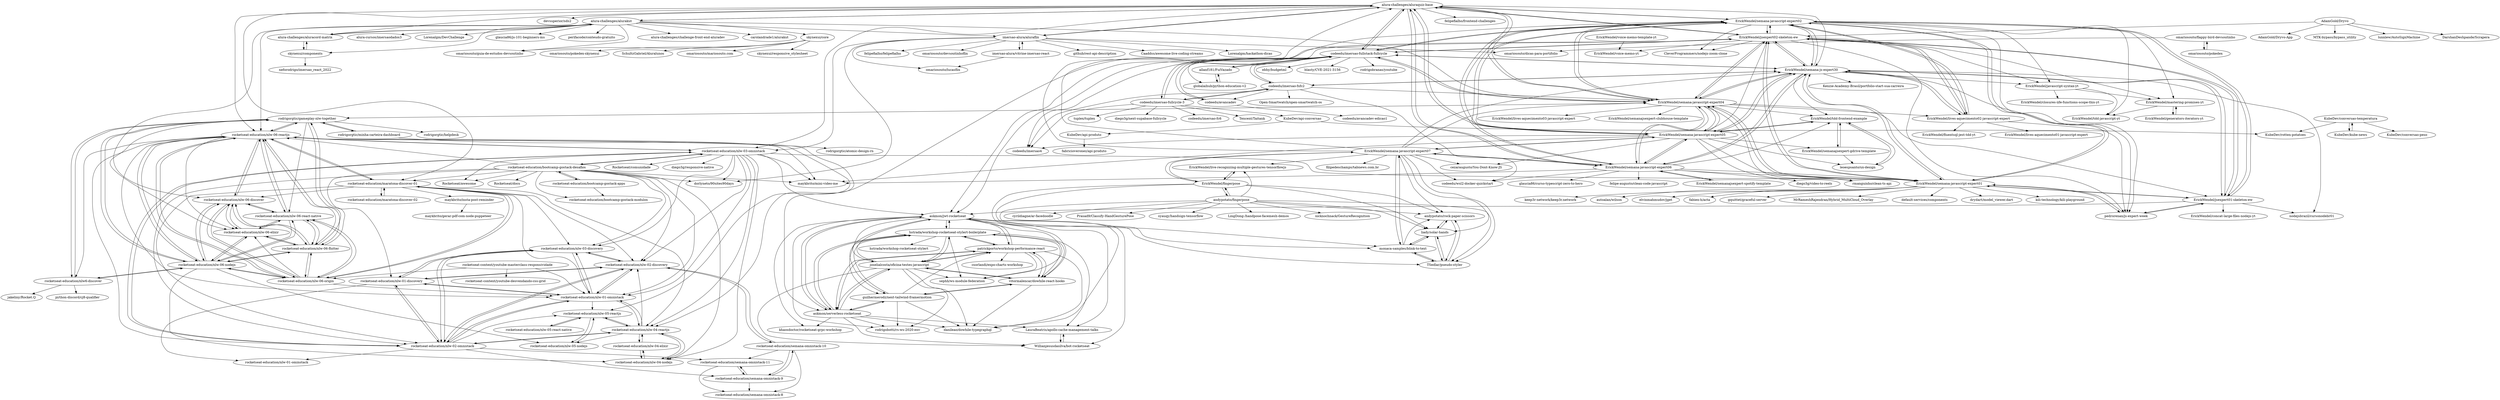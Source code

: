 digraph G {
"alura-challenges/aluraquiz-base" -> "ErickWendel/semana-javascript-expert02"
"alura-challenges/aluraquiz-base" -> "imersao-alura/aluraflix"
"alura-challenges/aluraquiz-base" -> "alura-challenges/alurakut"
"alura-challenges/aluraquiz-base" -> "ErickWendel/jsexpert02-skeleton-ew"
"alura-challenges/aluraquiz-base" -> "codeedu/imersao-fullstack-fullcycle"
"alura-challenges/aluraquiz-base" -> "rocketseat-education/nlw-03-omnistack"
"alura-challenges/aluraquiz-base" -> "devsuperior/sds2" ["e"=1]
"alura-challenges/aluraquiz-base" -> "ErickWendel/semana-js-expert30"
"alura-challenges/aluraquiz-base" -> "ErickWendel/semana-javascript-expert04"
"alura-challenges/aluraquiz-base" -> "rocketseat-education/nlw-06-reactjs"
"alura-challenges/aluraquiz-base" -> "alura-challenges/aluracord-matrix"
"alura-challenges/aluraquiz-base" -> "rocketseat-education/maratona-discover-01"
"alura-challenges/aluraquiz-base" -> "ErickWendel/semana-javascript-expert06"
"alura-challenges/aluraquiz-base" -> "ErickWendel/semana-javascript-expert05"
"alura-challenges/aluraquiz-base" -> "felipefialho/frontend-challenges" ["e"=1]
"imersao-alura/aluraflix" -> "imersao-alura/vitrine-imersao-react"
"imersao-alura/aluraflix" -> "omariosouto/devsoutinhoflix"
"imersao-alura/aluraflix" -> "omariosouto/lucasflix"
"imersao-alura/aluraflix" -> "alura-challenges/aluraquiz-base"
"imersao-alura/aluraflix" -> "github/rest-api-description" ["e"=1]
"imersao-alura/aluraflix" -> "rocketseat-education/nlw-03-omnistack"
"imersao-alura/aluraflix" -> "Caaddss/awesome-live-coding-streams" ["e"=1]
"imersao-alura/aluraflix" -> "Lorenalgm/hackathon-dicas" ["e"=1]
"imersao-alura/aluraflix" -> "omariosouto/dicas-para-portifolio"
"imersao-alura/aluraflix" -> "felipefialho/felipefialho"
"imersao-alura/aluraflix" -> "dorlyneto/90sites90days" ["e"=1]
"ErickWendel/semana-js-expert30" -> "ErickWendel/semana-javascript-expert02"
"ErickWendel/semana-js-expert30" -> "ErickWendel/lives-aquecimento02-javascript-expert"
"ErickWendel/semana-js-expert30" -> "ErickWendel/semana-javascript-expert04"
"ErickWendel/semana-js-expert30" -> "ErickWendel/jsexpert02-skeleton-ew"
"ErickWendel/semana-js-expert30" -> "ErickWendel/semana-javascript-expert05"
"ErickWendel/semana-js-expert30" -> "ErickWendel/semana-javascript-expert01"
"ErickWendel/semana-js-expert30" -> "ErickWendel/jsexpert01-skeleton-ew"
"ErickWendel/semana-js-expert30" -> "pedrorenan/js-expert-week"
"ErickWendel/semana-js-expert30" -> "ErickWendel/semana-javascript-expert06"
"ErickWendel/semana-js-expert30" -> "ErickWendel/tdd-frontend-example"
"ErickWendel/semana-js-expert30" -> "ErickWendel/javascript-syntax-yt"
"ErickWendel/semana-js-expert30" -> "nodejsbrazil/cursonodebr01"
"ErickWendel/semana-js-expert30" -> "codeedu/imersao-fullstack-fullcycle"
"ErickWendel/semana-js-expert30" -> "codeedu/imersao-fsfc2"
"ErickWendel/semana-js-expert30" -> "Kenzie-Academy-Brasil/portfolio-start-sua-carreira" ["e"=1]
"rocketseat-education/nlw-03-discovery" -> "rocketseat-education/nlw-02-discovery"
"rocketseat-education/nlw-03-discovery" -> "rocketseat-education/nlw-01-discovery"
"rocketseat-education/nlw-03-discovery" -> "rocketseat-education/nlw-02-omnistack"
"rocketseat-education/nlw-03-discovery" -> "rocketseat-education/nlw-01-omnistack"
"allanf181/FuiVazado" -> "globalaihub/python-education-v2"
"allanf181/FuiVazado" -> "codeedu/imersao-fullstack-fullcycle"
"skynexui/components" -> "alura-challenges/aluracord-matrix"
"skynexui/components" -> "neforodrigo/imersao_react_2022"
"rocketseat-education/maratona-discover-01" -> "rocketseat-education/maratona-discover-02"
"rocketseat-education/maratona-discover-01" -> "rocketseat-education/nlw-04-reactjs"
"rocketseat-education/maratona-discover-01" -> "rocketseat-education/nlw-06-discover"
"rocketseat-education/maratona-discover-01" -> "rocketseat-education/nlw-03-discovery"
"rocketseat-education/maratona-discover-01" -> "rocketseat-education/nlw-06-origin"
"rocketseat-education/maratona-discover-01" -> "rocketseat-education/nlw-02-omnistack"
"rocketseat-education/maratona-discover-01" -> "rocketseat-education/nlw-06-reactjs"
"rocketseat-education/maratona-discover-01" -> "rocketseat-education/nlw-02-discovery"
"rocketseat-education/maratona-discover-01" -> "maykbrito/insta-post-reminder"
"rocketseat-education/maratona-discover-01" -> "rocketseat-education/nlw-01-omnistack"
"ErickWendel/tdd-frontend-example" -> "leoespsanto/ux-design"
"ErickWendel/tdd-frontend-example" -> "ErickWendel/semana-javascript-expert05"
"ErickWendel/tdd-frontend-example" -> "ErickWendel/semanajsexpert-gdrive-template"
"AdamGold/Dryvo" -> "AdamGold/Dryvo-App"
"AdamGold/Dryvo" -> "ErickWendel/jsexpert02-skeleton-ew"
"AdamGold/Dryvo" -> "MTK-bypass/bypass_utility" ["e"=1]
"AdamGold/Dryvo" -> "lunnlew/AutoSignMachine" ["e"=1]
"AdamGold/Dryvo" -> "DarshanDeshpande/Scrapera"
"rodrigorgtic/gameplay-nlw-together" -> "rocketseat-education/nlw-06-nodejs"
"rodrigorgtic/gameplay-nlw-together" -> "rocketseat-education/nlw-06-reactjs"
"rodrigorgtic/gameplay-nlw-together" -> "rocketseat-education/nlw-06-flutter"
"rodrigorgtic/gameplay-nlw-together" -> "rocketseat-education/nlw-06-elixir"
"rodrigorgtic/gameplay-nlw-together" -> "rodrigorgtic/minha-carteira-dashboard"
"rodrigorgtic/gameplay-nlw-together" -> "rocketseat-education/nlw6-discover"
"rodrigorgtic/gameplay-nlw-together" -> "rocketseat-education/nlw-06-react-native"
"rodrigorgtic/gameplay-nlw-together" -> "rodrigorgtic/helpdesk" ["e"=1]
"alura-challenges/alurakut" -> "alura-challenges/aluraquiz-base"
"alura-challenges/alurakut" -> "alura-challenges/aluracord-matrix"
"alura-challenges/alurakut" -> "omariosouto/guia-de-estudos-devsoutinho"
"alura-challenges/alurakut" -> "skynexui/components"
"alura-challenges/alurakut" -> "carolandrade1/alurakut"
"alura-challenges/alurakut" -> "rocketseat-education/nlw-06-reactjs"
"alura-challenges/alurakut" -> "alura-cursos/imersaodados3" ["e"=1]
"alura-challenges/alurakut" -> "skynexui/core"
"alura-challenges/alurakut" -> "Lorenalgm/DevChallenge" ["e"=1]
"alura-challenges/alurakut" -> "ErickWendel/semana-javascript-expert04"
"alura-challenges/alurakut" -> "imersao-alura/aluraflix"
"alura-challenges/alurakut" -> "glaucia86/js-101-beginners-ms" ["e"=1]
"alura-challenges/alurakut" -> "rocketseat-education/nlw-06-discover"
"alura-challenges/alurakut" -> "perifacode/conteudo-gratuito" ["e"=1]
"alura-challenges/alurakut" -> "alura-challenges/challenge-front-end-aluradev"
"hstrada/workshop-rocketseat-stylert-boilerplate" -> "patrickporto/workshop-performance-react"
"hstrada/workshop-rocketseat-stylert-boilerplate" -> "joselialcosta/oficina-testes-javascript"
"hstrada/workshop-rocketseat-stylert-boilerplate" -> "LauraBeatris/apollo-cache-management-talks"
"hstrada/workshop-rocketseat-stylert-boilerplate" -> "guilhermerodz/next-tailwind-framermotion"
"hstrada/workshop-rocketseat-stylert-boilerplate" -> "vitormalencar/dowhile-react-hooks"
"hstrada/workshop-rocketseat-stylert-boilerplate" -> "askmon/serverless-rocketseat"
"hstrada/workshop-rocketseat-stylert-boilerplate" -> "hstrada/workshop-rocketseat-stylert"
"hstrada/workshop-rocketseat-stylert-boilerplate" -> "sephh/ws-module-federation"
"hstrada/workshop-rocketseat-stylert-boilerplate" -> "askmon/jwt-rocketseat"
"rocketseat-education/bootcamp-gostack-desafios" -> "rocketseat-education/bootcamp-gostack-apps"
"rocketseat-education/bootcamp-gostack-desafios" -> "rocketseat-education/nlw-03-omnistack"
"rocketseat-education/bootcamp-gostack-desafios" -> "rocketseat-education/nlw-02-omnistack"
"rocketseat-education/bootcamp-gostack-desafios" -> "rocketseat-education/bootcamp-gostack-modulos"
"rocketseat-education/bootcamp-gostack-desafios" -> "rocketseat-education/nlw-02-discovery"
"rocketseat-education/bootcamp-gostack-desafios" -> "rocketseat-education/nlw-01-omnistack"
"rocketseat-education/bootcamp-gostack-desafios" -> "Rocketseat/awesome" ["e"=1]
"rocketseat-education/bootcamp-gostack-desafios" -> "rocketseat-education/nlw-04-nodejs"
"rocketseat-education/bootcamp-gostack-desafios" -> "Rocketseat/docs" ["e"=1]
"rocketseat-education/bootcamp-gostack-desafios" -> "rocketseat-education/nlw-03-discovery"
"rocketseat-education/bootcamp-gostack-desafios" -> "rocketseat-education/maratona-discover-01"
"rocketseat-education/bootcamp-gostack-desafios" -> "rocketseat-education/nlw-01-discovery"
"rocketseat-education/bootcamp-gostack-desafios" -> "maykbrito/mini-video-me" ["e"=1]
"rocketseat-education/bootcamp-gostack-desafios" -> "rocketseat-education/nlw-06-reactjs"
"rocketseat-education/bootcamp-gostack-desafios" -> "dorlyneto/90sites90days" ["e"=1]
"rocketseat-education/nlw-01-discovery" -> "rocketseat-education/nlw-02-discovery"
"rocketseat-education/nlw-01-discovery" -> "rocketseat-education/nlw-02-omnistack"
"rocketseat-education/nlw-01-discovery" -> "rocketseat-education/nlw-01-ominstack"
"rocketseat-education/nlw-01-discovery" -> "rocketseat-education/nlw-03-discovery"
"rocketseat-education/nlw-01-discovery" -> "rocketseat-education/nlw-01-omnistack"
"rocketseat-education/nlw-02-discovery" -> "rocketseat-education/nlw-01-discovery"
"rocketseat-education/nlw-02-discovery" -> "rocketseat-education/nlw-02-omnistack"
"rocketseat-education/nlw-02-discovery" -> "rocketseat-education/nlw-03-discovery"
"rocketseat-education/nlw-02-discovery" -> "rocketseat-education/nlw-01-omnistack"
"rocketseat-education/nlw-02-discovery" -> "rocketseat-education/semana-omnistack-10"
"rocketseat-education/nlw-04-reactjs" -> "rocketseat-education/nlw-04-nodejs"
"rocketseat-education/nlw-04-reactjs" -> "rocketseat-education/nlw-04-elixir"
"rocketseat-education/nlw-04-reactjs" -> "rocketseat-education/nlw-05-reactjs"
"rocketseat-education/nlw-04-reactjs" -> "rocketseat-education/nlw-02-omnistack"
"rocketseat-education/nlw-04-reactjs" -> "rocketseat-education/nlw-01-omnistack"
"rocketseat-education/nlw-04-reactjs" -> "rocketseat-education/nlw-02-discovery"
"rocketseat-education/nlw-04-reactjs" -> "rocketseat-education/nlw-05-nodejs"
"rocketseat-education/nlw-06-origin" -> "rocketseat-education/nlw-06-discover"
"rocketseat-education/nlw-06-origin" -> "rocketseat-education/nlw-06-react-native"
"rocketseat-education/nlw-06-origin" -> "rocketseat-education/nlw-06-nodejs"
"rocketseat-education/nlw-06-origin" -> "rocketseat-education/nlw-06-reactjs"
"rocketseat-education/nlw-06-origin" -> "rocketseat-education/nlw-06-elixir"
"rocketseat-education/nlw-06-origin" -> "rocketseat-education/nlw-06-flutter"
"rocketseat-education/nlw-06-origin" -> "rocketseat-education/maratona-discover-01"
"rocketseat-education/nlw-06-origin" -> "rocketseat-education/nlw-01-omnistack"
"rocketseat-education/nlw6-discover" -> "rocketseat-education/nlw-06-nodejs"
"rocketseat-education/nlw6-discover" -> "python-discord/cj8-qualifier"
"rocketseat-education/nlw6-discover" -> "jakeliny/Rocket.Q"
"rocketseat-education/nlw6-discover" -> "rodrigorgtic/gameplay-nlw-together"
"ErickWendel/semana-javascript-expert06" -> "ErickWendel/semanajsexpert-spotify-template"
"ErickWendel/semana-javascript-expert06" -> "ErickWendel/semana-javascript-expert05"
"ErickWendel/semana-javascript-expert06" -> "ErickWendel/semana-javascript-expert04"
"ErickWendel/semana-javascript-expert06" -> "ErickWendel/semana-js-expert30"
"ErickWendel/semana-javascript-expert06" -> "ErickWendel/semana-javascript-expert07"
"ErickWendel/semana-javascript-expert06" -> "ErickWendel/semana-javascript-expert02"
"ErickWendel/semana-javascript-expert06" -> "maykbrito/mini-video-me" ["e"=1]
"ErickWendel/semana-javascript-expert06" -> "diego3g/video-to-reels" ["e"=1]
"ErickWendel/semana-javascript-expert06" -> "rmanguinho/clean-ts-api" ["e"=1]
"ErickWendel/semana-javascript-expert06" -> "ErickWendel/semana-javascript-expert01"
"ErickWendel/semana-javascript-expert06" -> "alura-challenges/aluraquiz-base"
"ErickWendel/semana-javascript-expert06" -> "ErickWendel/tdd-frontend-example"
"ErickWendel/semana-javascript-expert06" -> "codeedu/wsl2-docker-quickstart" ["e"=1]
"ErickWendel/semana-javascript-expert06" -> "glaucia86/curso-typescript-zero-to-hero" ["e"=1]
"ErickWendel/semana-javascript-expert06" -> "felipe-augusto/clean-code-javascript" ["e"=1]
"rocketseat-education/semana-omnistack-9" -> "rocketseat-education/semana-omnistack-10"
"rocketseat-education/semana-omnistack-9" -> "rocketseat-education/semana-omnistack-8"
"rocketseat-education/semana-omnistack-9" -> "rocketseat-education/semana-omnistack-11"
"imersao-alura/vitrine-imersao-react" -> "imersao-alura/aluraflix"
"imersao-alura/vitrine-imersao-react" -> "omariosouto/lucasflix"
"alura-challenges/aluracord-matrix" -> "skynexui/components"
"alura-challenges/aluracord-matrix" -> "alura-challenges/alurakut"
"rodrigorgtic/minha-carteira-dashboard" -> "rodrigorgtic/gameplay-nlw-together"
"rodrigorgtic/minha-carteira-dashboard" -> "rodrigorgtic/atomic-design-rn"
"rocketseat-education/nlw-06-flutter" -> "rocketseat-education/nlw-06-nodejs"
"rocketseat-education/nlw-06-flutter" -> "rocketseat-education/nlw-06-elixir"
"rocketseat-education/nlw-06-flutter" -> "rocketseat-education/nlw-06-reactjs"
"rocketseat-education/nlw-06-flutter" -> "rocketseat-education/nlw-06-react-native"
"rocketseat-education/nlw-06-flutter" -> "rodrigorgtic/gameplay-nlw-together"
"rocketseat-education/nlw-06-flutter" -> "rocketseat-education/nlw-06-discover"
"rocketseat-education/nlw-06-flutter" -> "rocketseat-education/nlw-06-origin"
"ErickWendel/semana-javascript-expert07" -> "monaca-samples/blink-to-text"
"ErickWendel/semana-javascript-expert07" -> "ErickWendel/fingerpose"
"ErickWendel/semana-javascript-expert07" -> "ErickWendel/semana-javascript-expert06"
"ErickWendel/semana-javascript-expert07" -> "liady/solar-hands"
"ErickWendel/semana-javascript-expert07" -> "TSedlar/pseudo-styler"
"ErickWendel/semana-javascript-expert07" -> "ErickWendel/semana-javascript-expert05"
"ErickWendel/semana-javascript-expert07" -> "ErickWendel/semana-javascript-expert04"
"ErickWendel/semana-javascript-expert07" -> "ErickWendel/live-recognizing-multiple-gestures-tensorflowjs"
"ErickWendel/semana-javascript-expert07" -> "andypotato/rock-paper-scissors"
"ErickWendel/semana-javascript-expert07" -> "filipedeschamps/tabnews.com.br" ["e"=1]
"ErickWendel/semana-javascript-expert07" -> "alura-challenges/aluraquiz-base"
"ErickWendel/semana-javascript-expert07" -> "codeedu/wsl2-docker-quickstart" ["e"=1]
"ErickWendel/semana-javascript-expert07" -> "ErickWendel/semana-js-expert30"
"ErickWendel/semana-javascript-expert07" -> "ErickWendel/semana-javascript-expert02"
"ErickWendel/semana-javascript-expert07" -> "cezaraugusto/You-Dont-Know-JS" ["e"=1]
"ErickWendel/semana-javascript-expert05" -> "ErickWendel/tdd-frontend-example"
"ErickWendel/semana-javascript-expert05" -> "leoespsanto/ux-design"
"ErickWendel/semana-javascript-expert05" -> "ErickWendel/semana-javascript-expert06"
"ErickWendel/semana-javascript-expert05" -> "ErickWendel/semana-javascript-expert04"
"ErickWendel/semana-javascript-expert05" -> "ErickWendel/semana-js-expert30"
"ErickWendel/semana-javascript-expert05" -> "ErickWendel/semanajsexpert-gdrive-template"
"ErickWendel/semana-javascript-expert05" -> "ErickWendel/semana-javascript-expert02"
"ErickWendel/semana-javascript-expert05" -> "ErickWendel/semana-javascript-expert01"
"ErickWendel/semana-javascript-expert05" -> "rmanguinho/clean-ts-api" ["e"=1]
"ErickWendel/semana-javascript-expert05" -> "ErickWendel/jsexpert02-skeleton-ew"
"ErickWendel/semana-javascript-expert05" -> "ErickWendel/semana-javascript-expert07"
"ErickWendel/semana-javascript-expert05" -> "maykbrito/mini-video-me" ["e"=1]
"ErickWendel/semana-javascript-expert05" -> "alura-challenges/aluraquiz-base"
"ErickWendel/semana-javascript-expert05" -> "codeedu/imersao4"
"ErickWendel/semana-javascript-expert05" -> "cezaraugusto/You-Dont-Know-JS" ["e"=1]
"pedrorenan/js-expert-week" -> "ErickWendel/jsexpert01-skeleton-ew"
"pedrorenan/js-expert-week" -> "ErickWendel/semana-javascript-expert01"
"ErickWendel/jsexpert02-skeleton-ew" -> "ErickWendel/semana-javascript-expert02"
"ErickWendel/jsexpert02-skeleton-ew" -> "ErickWendel/semana-js-expert30"
"ErickWendel/jsexpert02-skeleton-ew" -> "ErickWendel/jsexpert01-skeleton-ew"
"ErickWendel/jsexpert02-skeleton-ew" -> "ErickWendel/semana-javascript-expert01"
"ErickWendel/jsexpert02-skeleton-ew" -> "CleverProgrammers/nodejs-zoom-clone" ["e"=1]
"ErickWendel/jsexpert02-skeleton-ew" -> "ErickWendel/semana-javascript-expert04"
"ErickWendel/jsexpert02-skeleton-ew" -> "ErickWendel/lives-aquecimento02-javascript-expert"
"ErickWendel/jsexpert02-skeleton-ew" -> "alura-challenges/aluraquiz-base"
"ErickWendel/jsexpert02-skeleton-ew" -> "askmon/jwt-rocketseat"
"ErickWendel/jsexpert02-skeleton-ew" -> "pedrorenan/js-expert-week"
"ErickWendel/jsexpert02-skeleton-ew" -> "ErickWendel/voice-memo-yt"
"ErickWendel/jsexpert02-skeleton-ew" -> "codeedu/imersao-fullstack-fullcycle"
"ErickWendel/jsexpert02-skeleton-ew" -> "ErickWendel/javascript-syntax-yt"
"ErickWendel/jsexpert02-skeleton-ew" -> "ErickWendel/mastering-promises-yt"
"ErickWendel/jsexpert02-skeleton-ew" -> "askmon/serverless-rocketseat"
"ErickWendel/semana-javascript-expert01" -> "ErickWendel/jsexpert01-skeleton-ew"
"ErickWendel/semana-javascript-expert01" -> "ErickWendel/semana-javascript-expert02"
"ErickWendel/semana-javascript-expert01" -> "pedrorenan/js-expert-week"
"ErickWendel/semana-javascript-expert01" -> "ErickWendel/jsexpert02-skeleton-ew"
"ErickWendel/semana-javascript-expert01" -> "ErickWendel/semana-js-expert30"
"ErickWendel/semana-javascript-expert01" -> "ErickWendel/semana-javascript-expert04"
"ErickWendel/semana-javascript-expert01" -> "autoalan/wilson" ["e"=1]
"ErickWendel/semana-javascript-expert01" -> "elvinmahmudov/jget" ["e"=1]
"ErickWendel/semana-javascript-expert01" -> "fabien-h/acta" ["e"=1]
"ErickWendel/semana-javascript-expert01" -> "gquittet/graceful-server" ["e"=1]
"ErickWendel/semana-javascript-expert01" -> "MrRameshRajendran/Hybrid_MultiCloud_Overlay" ["e"=1]
"ErickWendel/semana-javascript-expert01" -> "default-services/components" ["e"=1]
"ErickWendel/semana-javascript-expert01" -> "drydart/model_viewer.dart" ["e"=1]
"ErickWendel/semana-javascript-expert01" -> "kili-technology/kili-playground" ["e"=1]
"ErickWendel/semana-javascript-expert01" -> "keep3r-network/keep3r.network" ["e"=1]
"ErickWendel/semana-javascript-expert02" -> "ErickWendel/jsexpert02-skeleton-ew"
"ErickWendel/semana-javascript-expert02" -> "ErickWendel/semana-js-expert30"
"ErickWendel/semana-javascript-expert02" -> "ErickWendel/semana-javascript-expert01"
"ErickWendel/semana-javascript-expert02" -> "ErickWendel/semana-javascript-expert04"
"ErickWendel/semana-javascript-expert02" -> "ErickWendel/lives-aquecimento02-javascript-expert"
"ErickWendel/semana-javascript-expert02" -> "ErickWendel/jsexpert01-skeleton-ew"
"ErickWendel/semana-javascript-expert02" -> "alura-challenges/aluraquiz-base"
"ErickWendel/semana-javascript-expert02" -> "pedrorenan/js-expert-week"
"ErickWendel/semana-javascript-expert02" -> "ErickWendel/semana-javascript-expert05"
"ErickWendel/semana-javascript-expert02" -> "ErickWendel/javascript-syntax-yt"
"ErickWendel/semana-javascript-expert02" -> "ErickWendel/semana-javascript-expert06"
"ErickWendel/semana-javascript-expert02" -> "CleverProgrammers/nodejs-zoom-clone" ["e"=1]
"ErickWendel/semana-javascript-expert02" -> "ErickWendel/tdd-javascript-yt"
"ErickWendel/semana-javascript-expert02" -> "ErickWendel/mastering-promises-yt"
"ErickWendel/semana-javascript-expert02" -> "codeedu/imersao-fullstack-fullcycle"
"LauraBeatris/apollo-cache-management-talks" -> "Willianjesusdasilva/bot-rocketseat"
"rocketseat-education/nlw-06-discover" -> "rocketseat-education/nlw-06-origin"
"rocketseat-education/nlw-06-discover" -> "rocketseat-education/nlw-06-nodejs"
"rocketseat-education/nlw-06-discover" -> "rocketseat-education/nlw-06-react-native"
"rocketseat-education/nlw-06-discover" -> "rocketseat-education/nlw-06-elixir"
"rocketseat-education/nlw-06-discover" -> "rocketseat-education/nlw-06-reactjs"
"rocketseat-education/nlw-06-discover" -> "rocketseat-education/nlw-06-flutter"
"ErickWendel/jsexpert01-skeleton-ew" -> "ErickWendel/semana-javascript-expert01"
"ErickWendel/jsexpert01-skeleton-ew" -> "ErickWendel/jsexpert02-skeleton-ew"
"ErickWendel/jsexpert01-skeleton-ew" -> "pedrorenan/js-expert-week"
"ErickWendel/jsexpert01-skeleton-ew" -> "ErickWendel/semana-javascript-expert02"
"ErickWendel/jsexpert01-skeleton-ew" -> "ErickWendel/semana-js-expert30"
"ErickWendel/jsexpert01-skeleton-ew" -> "nodejsbrazil/cursonodebr01"
"ErickWendel/jsexpert01-skeleton-ew" -> "askmon/jwt-rocketseat"
"ErickWendel/jsexpert01-skeleton-ew" -> "ErickWendel/concat-large-files-nodejs-yt"
"rocketseat-education/nlw-06-reactjs" -> "rocketseat-education/nlw-06-nodejs"
"rocketseat-education/nlw-06-reactjs" -> "rocketseat-education/nlw-06-discover"
"rocketseat-education/nlw-06-reactjs" -> "rocketseat-education/nlw-06-flutter"
"rocketseat-education/nlw-06-reactjs" -> "rocketseat-education/nlw-06-react-native"
"rocketseat-education/nlw-06-reactjs" -> "rodrigorgtic/gameplay-nlw-together"
"rocketseat-education/nlw-06-reactjs" -> "rocketseat-education/nlw-06-origin"
"rocketseat-education/nlw-06-reactjs" -> "rocketseat-education/nlw-06-elixir"
"rocketseat-education/nlw-06-reactjs" -> "rocketseat-education/nlw-04-reactjs"
"rocketseat-education/nlw-06-reactjs" -> "rocketseat-education/nlw-05-reactjs"
"rocketseat-education/nlw-06-reactjs" -> "rocketseat-education/nlw-01-omnistack"
"rocketseat-education/nlw-06-reactjs" -> "rocketseat-education/maratona-discover-01"
"rocketseat-education/nlw-06-reactjs" -> "rocketseat-education/nlw-02-omnistack"
"rocketseat-education/nlw-06-reactjs" -> "rocketseat-education/nlw-03-omnistack"
"rocketseat-education/nlw-06-reactjs" -> "maykbrito/mini-video-me" ["e"=1]
"rocketseat-education/nlw-06-reactjs" -> "rocketseat-education/nlw6-discover"
"rocketseat-education/nlw-03-omnistack" -> "rocketseat-education/nlw-02-omnistack"
"rocketseat-education/nlw-03-omnistack" -> "rocketseat-education/nlw-03-discovery"
"rocketseat-education/nlw-03-omnistack" -> "rocketseat-education/bootcamp-gostack-desafios"
"rocketseat-education/nlw-03-omnistack" -> "rocketseat-education/nlw-01-omnistack"
"rocketseat-education/nlw-03-omnistack" -> "rocketseat-education/nlw-04-reactjs"
"rocketseat-education/nlw-03-omnistack" -> "rocketseat-education/nlw-02-discovery"
"rocketseat-education/nlw-03-omnistack" -> "maykbrito/mini-video-me" ["e"=1]
"rocketseat-education/nlw-03-omnistack" -> "rocketseat-education/nlw-06-reactjs"
"rocketseat-education/nlw-03-omnistack" -> "dorlyneto/90sites90days" ["e"=1]
"rocketseat-education/nlw-03-omnistack" -> "Rocketseat/comunidade" ["e"=1]
"rocketseat-education/nlw-03-omnistack" -> "Rocketseat/awesome" ["e"=1]
"rocketseat-education/nlw-03-omnistack" -> "askmon/jwt-rocketseat"
"rocketseat-education/nlw-03-omnistack" -> "ErickWendel/semana-javascript-expert01"
"rocketseat-education/nlw-03-omnistack" -> "diego3g/responsive-native" ["e"=1]
"rocketseat-education/nlw-03-omnistack" -> "rocketseat-education/nlw-04-nodejs"
"ErickWendel/semanajsexpert-spotify-template" -> "ErickWendel/semana-javascript-expert06"
"codeedu/imersao-fullcycle-3" -> "codeedu/imersao-fsfc2"
"codeedu/imersao-fullcycle-3" -> "codeedu/imersao4"
"codeedu/imersao-fullcycle-3" -> "codeedu/imersao-fullstack-fullcycle"
"codeedu/imersao-fullcycle-3" -> "diego3g/next-supabase-fullcycle"
"codeedu/imersao-fullcycle-3" -> "KubeDev/api-conversao"
"codeedu/imersao-fullcycle-3" -> "codeedu/imersao-fc6"
"codeedu/imersao-fullcycle-3" -> "Tencent/Taitank" ["e"=1]
"codeedu/imersao-fullcycle-3" -> "tuplex/tuplex" ["e"=1]
"rocketseat-education/maratona-discover-02" -> "rocketseat-education/maratona-discover-01"
"KubeDev/kube-news" -> "KubeDev/conversao-temperatura"
"globalaihub/python-education-v2" -> "allanf181/FuiVazado"
"skynexui/core" -> "omariosouto/pokedex-skynexui"
"skynexui/core" -> "SchultzGabriel/Aluralunos"
"skynexui/core" -> "omariosouto/mariosouto.com"
"skynexui/core" -> "omariosouto/guia-de-estudos-devsoutinho"
"skynexui/core" -> "skynexui/responsive_stylesheet"
"rocketseat-education/nlw-06-nodejs" -> "rocketseat-education/nlw-06-reactjs"
"rocketseat-education/nlw-06-nodejs" -> "rocketseat-education/nlw-06-elixir"
"rocketseat-education/nlw-06-nodejs" -> "rocketseat-education/nlw-06-flutter"
"rocketseat-education/nlw-06-nodejs" -> "rocketseat-education/nlw-06-discover"
"rocketseat-education/nlw-06-nodejs" -> "rocketseat-education/nlw-06-react-native"
"rocketseat-education/nlw-06-nodejs" -> "rodrigorgtic/gameplay-nlw-together"
"rocketseat-education/nlw-06-nodejs" -> "rocketseat-education/nlw-06-origin"
"rocketseat-education/nlw-06-nodejs" -> "rocketseat-education/nlw6-discover"
"rocketseat-education/nlw-06-nodejs" -> "rocketseat-education/nlw-05-nodejs"
"rocketseat-education/nlw-06-nodejs" -> "rocketseat-education/nlw-04-nodejs"
"ErickWendel/semana-javascript-expert04" -> "ErickWendel/semana-js-expert30"
"ErickWendel/semana-javascript-expert04" -> "ErickWendel/semana-javascript-expert05"
"ErickWendel/semana-javascript-expert04" -> "ErickWendel/semana-javascript-expert02"
"ErickWendel/semana-javascript-expert04" -> "ErickWendel/semana-javascript-expert06"
"ErickWendel/semana-javascript-expert04" -> "ErickWendel/jsexpert02-skeleton-ew"
"ErickWendel/semana-javascript-expert04" -> "ErickWendel/semanajsexpert-clubhouse-template"
"ErickWendel/semana-javascript-expert04" -> "ErickWendel/semana-javascript-expert01"
"ErickWendel/semana-javascript-expert04" -> "ErickWendel/tdd-frontend-example"
"ErickWendel/semana-javascript-expert04" -> "ErickWendel/lives-aquecimento02-javascript-expert"
"ErickWendel/semana-javascript-expert04" -> "codeedu/imersao-fullstack-fullcycle"
"ErickWendel/semana-javascript-expert04" -> "ErickWendel/jsexpert01-skeleton-ew"
"ErickWendel/semana-javascript-expert04" -> "alura-challenges/aluraquiz-base"
"ErickWendel/semana-javascript-expert04" -> "ErickWendel/lives-aquecimento03-javascript-expert"
"ErickWendel/semana-javascript-expert04" -> "rodrigorgtic/gameplay-nlw-together"
"ErickWendel/semana-javascript-expert04" -> "rmanguinho/clean-ts-api" ["e"=1]
"KubeDev/conversao-temperatura" -> "KubeDev/kube-news"
"KubeDev/conversao-temperatura" -> "KubeDev/rotten-potatoes"
"KubeDev/conversao-temperatura" -> "KubeDev/conversao-peso"
"codeedu/imersao-fullstack-fullcycle" -> "globalaihub/python-education-v2"
"codeedu/imersao-fullstack-fullcycle" -> "codeedu/imersao-fsfc2"
"codeedu/imersao-fullstack-fullcycle" -> "allanf181/FuiVazado"
"codeedu/imersao-fullstack-fullcycle" -> "ErickWendel/jsexpert02-skeleton-ew"
"codeedu/imersao-fullstack-fullcycle" -> "alura-challenges/aluraquiz-base"
"codeedu/imersao-fullstack-fullcycle" -> "codeedu/imersao-fullcycle-3"
"codeedu/imersao-fullstack-fullcycle" -> "ebhy/budgetml" ["e"=1]
"codeedu/imersao-fullstack-fullcycle" -> "codeedu/avancadev"
"codeedu/imersao-fullstack-fullcycle" -> "ErickWendel/semana-javascript-expert04"
"codeedu/imersao-fullstack-fullcycle" -> "ErickWendel/semana-javascript-expert02"
"codeedu/imersao-fullstack-fullcycle" -> "blasty/CVE-2021-3156" ["e"=1]
"codeedu/imersao-fullstack-fullcycle" -> "askmon/jwt-rocketseat"
"codeedu/imersao-fullstack-fullcycle" -> "ErickWendel/semana-js-expert30"
"codeedu/imersao-fullstack-fullcycle" -> "codeedu/imersao4"
"codeedu/imersao-fullstack-fullcycle" -> "rodrigobranas/youtube" ["e"=1]
"codeedu/imersao-fsfc2" -> "codeedu/imersao-fullcycle-3"
"codeedu/imersao-fsfc2" -> "codeedu/imersao-fullstack-fullcycle"
"codeedu/imersao-fsfc2" -> "ErickWendel/semana-js-expert30"
"codeedu/imersao-fsfc2" -> "Open-Smartwatch/open-smartwatch-os" ["e"=1]
"codeedu/imersao-fsfc2" -> "ErickWendel/semana-javascript-expert04"
"codeedu/imersao-fsfc2" -> "codeedu/wsl2-docker-quickstart" ["e"=1]
"codeedu/imersao-fsfc2" -> "codeedu/avancadev"
"codeedu/imersao-fsfc2" -> "codeedu/imersao4"
"rocketseat-content/youtube-masterclass-responsividade" -> "rocketseat-education/nlw-06-origin"
"rocketseat-content/youtube-masterclass-responsividade" -> "rocketseat-content/youtube-desvendando-css-grid"
"rocketseat-content/youtube-masterclass-responsividade" -> "rocketseat-education/nlw-01-omnistack"
"askmon/serverless-rocketseat" -> "patrickporto/workshop-performance-react"
"askmon/serverless-rocketseat" -> "askmon/jwt-rocketseat"
"askmon/serverless-rocketseat" -> "guilhermerodz/next-tailwind-framermotion"
"askmon/serverless-rocketseat" -> "hstrada/workshop-rocketseat-stylert-boilerplate"
"askmon/serverless-rocketseat" -> "LauraBeatris/apollo-cache-management-talks"
"askmon/serverless-rocketseat" -> "khaosdoctor/rocketseat-grpc-workshop"
"askmon/serverless-rocketseat" -> "danileao/dowhile-typegraphql"
"askmon/serverless-rocketseat" -> "Willianjesusdasilva/bot-rocketseat"
"askmon/serverless-rocketseat" -> "joselialcosta/oficina-testes-javascript"
"askmon/serverless-rocketseat" -> "rodrigobotti/rs-ws-2020-env"
"omariosouto/flappy-bird-devsoutinho" -> "omariosouto/pokedex"
"omariosouto/flappy-bird-devsoutinho" -> "omariosouto/dicas-para-portifolio"
"rocketseat-education/semana-omnistack-11" -> "rocketseat-education/semana-omnistack-8"
"rocketseat-education/semana-omnistack-11" -> "rocketseat-education/semana-omnistack-9"
"ErickWendel/fingerpose" -> "ErickWendel/live-recognizing-multiple-gestures-tensorflowjs"
"ErickWendel/fingerpose" -> "liady/solar-hands"
"ErickWendel/fingerpose" -> "andypotato/rock-paper-scissors"
"ErickWendel/fingerpose" -> "TSedlar/pseudo-styler"
"ErickWendel/fingerpose" -> "andypotato/fingerpose"
"ErickWendel/fingerpose" -> "ErickWendel/semana-javascript-expert07"
"ErickWendel/fingerpose" -> "monaca-samples/blink-to-text"
"codeedu/avancadev" -> "codeedu/avancadev-edicao1"
"codeedu/avancadev" -> "codeedu/imersao-fullstack-fullcycle"
"andypotato/fingerpose" -> "andypotato/rock-paper-scissors"
"andypotato/fingerpose" -> "liady/solar-hands"
"andypotato/fingerpose" -> "ErickWendel/fingerpose"
"andypotato/fingerpose" -> "Prasad9/Classify-HandGesturePose"
"andypotato/fingerpose" -> "syauqy/handsign-tensorflow"
"andypotato/fingerpose" -> "LingDong-/handpose-facemesh-demos" ["e"=1]
"andypotato/fingerpose" -> "TSedlar/pseudo-styler"
"andypotato/fingerpose" -> "ErickWendel/live-recognizing-multiple-gestures-tensorflowjs"
"andypotato/fingerpose" -> "nicknochnack/GestureRecognition"
"andypotato/fingerpose" -> "cyrildiagne/ar-facedoodle" ["e"=1]
"andypotato/fingerpose" -> "monaca-samples/blink-to-text"
"guilhermerodz/next-tailwind-framermotion" -> "vitormalencar/dowhile-react-hooks"
"guilhermerodz/next-tailwind-framermotion" -> "askmon/serverless-rocketseat"
"guilhermerodz/next-tailwind-framermotion" -> "hstrada/workshop-rocketseat-stylert-boilerplate"
"guilhermerodz/next-tailwind-framermotion" -> "rodrigobotti/rs-ws-2020-env"
"guilhermerodz/next-tailwind-framermotion" -> "patrickporto/workshop-performance-react"
"guilhermerodz/next-tailwind-framermotion" -> "danileao/dowhile-typegraphql"
"andypotato/rock-paper-scissors" -> "TSedlar/pseudo-styler"
"andypotato/rock-paper-scissors" -> "liady/solar-hands"
"askmon/jwt-rocketseat" -> "askmon/serverless-rocketseat"
"askmon/jwt-rocketseat" -> "joselialcosta/oficina-testes-javascript"
"askmon/jwt-rocketseat" -> "patrickporto/workshop-performance-react"
"askmon/jwt-rocketseat" -> "hstrada/workshop-rocketseat-stylert-boilerplate"
"askmon/jwt-rocketseat" -> "Willianjesusdasilva/bot-rocketseat"
"askmon/jwt-rocketseat" -> "vitormalencar/dowhile-react-hooks"
"askmon/jwt-rocketseat" -> "LauraBeatris/apollo-cache-management-talks"
"askmon/jwt-rocketseat" -> "danileao/dowhile-typegraphql"
"askmon/jwt-rocketseat" -> "sephh/ws-module-federation"
"askmon/jwt-rocketseat" -> "guilhermerodz/next-tailwind-framermotion"
"askmon/jwt-rocketseat" -> "rodrigobotti/rs-ws-2020-env"
"askmon/jwt-rocketseat" -> "khaosdoctor/rocketseat-grpc-workshop"
"vitormalencar/dowhile-react-hooks" -> "patrickporto/workshop-performance-react"
"vitormalencar/dowhile-react-hooks" -> "guilhermerodz/next-tailwind-framermotion"
"vitormalencar/dowhile-react-hooks" -> "joselialcosta/oficina-testes-javascript"
"vitormalencar/dowhile-react-hooks" -> "danileao/dowhile-typegraphql"
"vitormalencar/dowhile-react-hooks" -> "hstrada/workshop-rocketseat-stylert-boilerplate"
"rocketseat-education/nlw-06-elixir" -> "rocketseat-education/nlw-06-nodejs"
"rocketseat-education/nlw-06-elixir" -> "rocketseat-education/nlw-06-react-native"
"rocketseat-education/nlw-06-elixir" -> "rocketseat-education/nlw-06-flutter"
"rocketseat-education/nlw-06-elixir" -> "rocketseat-education/nlw-06-discover"
"rocketseat-education/semana-omnistack-10" -> "rocketseat-education/semana-omnistack-9"
"rocketseat-education/semana-omnistack-10" -> "rocketseat-education/semana-omnistack-11"
"rocketseat-education/semana-omnistack-10" -> "rocketseat-education/semana-omnistack-8"
"rocketseat-education/semana-omnistack-10" -> "rocketseat-education/nlw-02-discovery"
"patrickporto/workshop-performance-react" -> "hstrada/workshop-rocketseat-stylert-boilerplate"
"patrickporto/workshop-performance-react" -> "askmon/serverless-rocketseat"
"patrickporto/workshop-performance-react" -> "vitormalencar/dowhile-react-hooks"
"patrickporto/workshop-performance-react" -> "csorlandi/expo-charts-workshop"
"patrickporto/workshop-performance-react" -> "sephh/ws-module-federation"
"patrickporto/workshop-performance-react" -> "joselialcosta/oficina-testes-javascript"
"patrickporto/workshop-performance-react" -> "askmon/jwt-rocketseat"
"patrickporto/workshop-performance-react" -> "danileao/dowhile-typegraphql"
"maykbrito/insta-post-reminder" -> "maykbrito/gerar-pdf-com-node-puppeteer"
"ErickWendel/semanajsexpert-gdrive-template" -> "ErickWendel/tdd-frontend-example"
"ErickWendel/semanajsexpert-gdrive-template" -> "leoespsanto/ux-design"
"omariosouto/pokedex" -> "omariosouto/flappy-bird-devsoutinho"
"ErickWendel/javascript-syntax-yt" -> "ErickWendel/closures-iife-functions-scope-this-yt"
"ErickWendel/javascript-syntax-yt" -> "ErickWendel/mastering-promises-yt"
"ErickWendel/javascript-syntax-yt" -> "ErickWendel/tdd-javascript-yt"
"monaca-samples/blink-to-text" -> "liady/solar-hands"
"monaca-samples/blink-to-text" -> "TSedlar/pseudo-styler"
"monaca-samples/blink-to-text" -> "andypotato/rock-paper-scissors"
"monaca-samples/blink-to-text" -> "ErickWendel/semana-javascript-expert07"
"ErickWendel/generators-iterators-yt" -> "ErickWendel/mastering-promises-yt"
"leoespsanto/ux-design" -> "ErickWendel/tdd-frontend-example"
"liady/solar-hands" -> "TSedlar/pseudo-styler"
"liady/solar-hands" -> "monaca-samples/blink-to-text"
"liady/solar-hands" -> "andypotato/rock-paper-scissors"
"ErickWendel/lives-aquecimento02-javascript-expert" -> "ErickWendel/semana-js-expert30"
"ErickWendel/lives-aquecimento02-javascript-expert" -> "ErickWendel/lives-aquecimento01-javascript-expert"
"ErickWendel/lives-aquecimento02-javascript-expert" -> "ErickWendel/semana-javascript-expert02"
"ErickWendel/lives-aquecimento02-javascript-expert" -> "ErickWendel/jsexpert02-skeleton-ew"
"ErickWendel/lives-aquecimento02-javascript-expert" -> "pedrorenan/js-expert-week"
"ErickWendel/lives-aquecimento02-javascript-expert" -> "ErickWendel/fluentsql-jest-tdd-yt"
"rocketseat-education/nlw-02-omnistack" -> "rocketseat-education/nlw-02-discovery"
"rocketseat-education/nlw-02-omnistack" -> "rocketseat-education/nlw-01-omnistack"
"rocketseat-education/nlw-02-omnistack" -> "rocketseat-education/nlw-01-discovery"
"rocketseat-education/nlw-02-omnistack" -> "rocketseat-education/nlw-01-ominstack"
"rocketseat-education/nlw-02-omnistack" -> "rocketseat-education/nlw-04-reactjs"
"rocketseat-education/nlw-02-omnistack" -> "rocketseat-education/nlw-03-discovery"
"rocketseat-education/nlw-02-omnistack" -> "rocketseat-education/nlw-03-omnistack"
"rocketseat-education/nlw-02-omnistack" -> "rocketseat-education/semana-omnistack-11"
"rocketseat-education/nlw-02-omnistack" -> "rocketseat-education/semana-omnistack-9"
"rocketseat-education/nlw-02-omnistack" -> "rocketseat-education/nlw-05-reactjs"
"rocketseat-education/nlw-04-nodejs" -> "rocketseat-education/nlw-04-elixir"
"rocketseat-education/nlw-04-nodejs" -> "rocketseat-education/nlw-04-reactjs"
"rocketseat-education/nlw-06-react-native" -> "rocketseat-education/nlw-06-elixir"
"rocketseat-education/nlw-06-react-native" -> "rocketseat-education/nlw-06-nodejs"
"rocketseat-education/nlw-06-react-native" -> "rocketseat-education/nlw-06-discover"
"rocketseat-education/nlw-06-react-native" -> "rocketseat-education/nlw-06-origin"
"rocketseat-education/nlw-06-react-native" -> "rocketseat-education/nlw-06-reactjs"
"rocketseat-education/nlw-06-react-native" -> "rocketseat-education/nlw-06-flutter"
"rocketseat-education/nlw-05-reactjs" -> "rocketseat-education/nlw-05-nodejs"
"rocketseat-education/nlw-05-reactjs" -> "rocketseat-education/nlw-05-react-native"
"rocketseat-education/nlw-05-reactjs" -> "rocketseat-education/nlw-04-reactjs"
"rocketseat-education/nlw-01-omnistack" -> "rocketseat-education/nlw-02-omnistack"
"rocketseat-education/nlw-01-omnistack" -> "rocketseat-education/nlw-02-discovery"
"rocketseat-education/nlw-01-omnistack" -> "rocketseat-education/nlw-01-discovery"
"rocketseat-education/nlw-01-omnistack" -> "rocketseat-education/nlw-04-reactjs"
"rocketseat-education/nlw-01-omnistack" -> "rocketseat-education/nlw-05-reactjs"
"rocketseat-education/nlw-01-omnistack" -> "rocketseat-education/nlw-03-discovery"
"joselialcosta/oficina-testes-javascript" -> "hstrada/workshop-rocketseat-stylert-boilerplate"
"joselialcosta/oficina-testes-javascript" -> "vitormalencar/dowhile-react-hooks"
"joselialcosta/oficina-testes-javascript" -> "patrickporto/workshop-performance-react"
"joselialcosta/oficina-testes-javascript" -> "askmon/jwt-rocketseat"
"joselialcosta/oficina-testes-javascript" -> "askmon/serverless-rocketseat"
"joselialcosta/oficina-testes-javascript" -> "Willianjesusdasilva/bot-rocketseat"
"joselialcosta/oficina-testes-javascript" -> "rodrigobotti/rs-ws-2020-env"
"joselialcosta/oficina-testes-javascript" -> "danileao/dowhile-typegraphql"
"joselialcosta/oficina-testes-javascript" -> "sephh/ws-module-federation"
"ErickWendel/live-recognizing-multiple-gestures-tensorflowjs" -> "ErickWendel/fingerpose"
"TSedlar/pseudo-styler" -> "liady/solar-hands"
"TSedlar/pseudo-styler" -> "andypotato/rock-paper-scissors"
"TSedlar/pseudo-styler" -> "monaca-samples/blink-to-text"
"rocketseat-education/nlw-05-react-native" -> "rocketseat-education/nlw-05-reactjs"
"rocketseat-education/nlw-04-elixir" -> "rocketseat-education/nlw-04-nodejs"
"rocketseat-education/nlw-04-elixir" -> "rocketseat-education/nlw-04-reactjs"
"Willianjesusdasilva/bot-rocketseat" -> "LauraBeatris/apollo-cache-management-talks"
"ErickWendel/voice-memo-template-yt" -> "ErickWendel/voice-memo-yt"
"rocketseat-education/bootcamp-gostack-apps" -> "rocketseat-education/bootcamp-gostack-modulos"
"rocketseat-education/bootcamp-gostack-apps" -> "rocketseat-education/bootcamp-gostack-desafios"
"ErickWendel/mastering-promises-yt" -> "ErickWendel/tdd-javascript-yt"
"ErickWendel/mastering-promises-yt" -> "ErickWendel/generators-iterators-yt"
"rocketseat-education/nlw-05-nodejs" -> "rocketseat-education/nlw-05-reactjs"
"KubeDev/api-conversao" -> "KubeDev/rotten-potatoes"
"KubeDev/api-conversao" -> "KubeDev/api-produto"
"KubeDev/api-produto" -> "fabricioveronez/api-produto"
"alura-challenges/aluraquiz-base" ["l"="13.136,-43.722"]
"ErickWendel/semana-javascript-expert02" ["l"="13.1,-43.755"]
"imersao-alura/aluraflix" ["l"="13.195,-43.717"]
"alura-challenges/alurakut" ["l"="13.147,-43.678"]
"ErickWendel/jsexpert02-skeleton-ew" ["l"="13.116,-43.772"]
"codeedu/imersao-fullstack-fullcycle" ["l"="13.136,-43.788"]
"rocketseat-education/nlw-03-omnistack" ["l"="13.202,-43.672"]
"devsuperior/sds2" ["l"="9.991,-45.002"]
"ErickWendel/semana-js-expert30" ["l"="13.098,-43.768"]
"ErickWendel/semana-javascript-expert04" ["l"="13.116,-43.747"]
"rocketseat-education/nlw-06-reactjs" ["l"="13.237,-43.669"]
"alura-challenges/aluracord-matrix" ["l"="13.108,-43.673"]
"rocketseat-education/maratona-discover-01" ["l"="13.238,-43.654"]
"ErickWendel/semana-javascript-expert06" ["l"="13.087,-43.727"]
"ErickWendel/semana-javascript-expert05" ["l"="13.077,-43.747"]
"felipefialho/frontend-challenges" ["l"="12.727,-44.418"]
"imersao-alura/vitrine-imersao-react" ["l"="13.214,-43.73"]
"omariosouto/devsoutinhoflix" ["l"="13.235,-43.732"]
"omariosouto/lucasflix" ["l"="13.202,-43.74"]
"github/rest-api-description" ["l"="-5.886,-2.707"]
"Caaddss/awesome-live-coding-streams" ["l"="10.913,-43.881"]
"Lorenalgm/hackathon-dicas" ["l"="12.826,-44.459"]
"omariosouto/dicas-para-portifolio" ["l"="13.277,-43.748"]
"felipefialho/felipefialho" ["l"="13.225,-43.716"]
"dorlyneto/90sites90days" ["l"="12.751,-44.429"]
"ErickWendel/lives-aquecimento02-javascript-expert" ["l"="13.08,-43.773"]
"ErickWendel/semana-javascript-expert01" ["l"="13.136,-43.752"]
"ErickWendel/jsexpert01-skeleton-ew" ["l"="13.135,-43.773"]
"pedrorenan/js-expert-week" ["l"="13.116,-43.781"]
"ErickWendel/tdd-frontend-example" ["l"="13.053,-43.753"]
"ErickWendel/javascript-syntax-yt" ["l"="13.067,-43.78"]
"nodejsbrazil/cursonodebr01" ["l"="13.089,-43.801"]
"codeedu/imersao-fsfc2" ["l"="13.116,-43.804"]
"Kenzie-Academy-Brasil/portfolio-start-sua-carreira" ["l"="34.16,28.084"]
"rocketseat-education/nlw-03-discovery" ["l"="13.207,-43.645"]
"rocketseat-education/nlw-02-discovery" ["l"="13.201,-43.634"]
"rocketseat-education/nlw-01-discovery" ["l"="13.206,-43.625"]
"rocketseat-education/nlw-02-omnistack" ["l"="13.215,-43.634"]
"rocketseat-education/nlw-01-omnistack" ["l"="13.23,-43.64"]
"allanf181/FuiVazado" ["l"="13.164,-43.81"]
"globalaihub/python-education-v2" ["l"="13.167,-43.825"]
"skynexui/components" ["l"="13.087,-43.653"]
"neforodrigo/imersao_react_2022" ["l"="13.061,-43.636"]
"rocketseat-education/maratona-discover-02" ["l"="13.287,-43.649"]
"rocketseat-education/nlw-04-reactjs" ["l"="13.243,-43.636"]
"rocketseat-education/nlw-06-discover" ["l"="13.245,-43.682"]
"rocketseat-education/nlw-06-origin" ["l"="13.265,-43.659"]
"maykbrito/insta-post-reminder" ["l"="13.316,-43.634"]
"leoespsanto/ux-design" ["l"="13.028,-43.763"]
"ErickWendel/semanajsexpert-gdrive-template" ["l"="13.028,-43.75"]
"AdamGold/Dryvo" ["l"="13.041,-43.853"]
"AdamGold/Dryvo-App" ["l"="13.036,-43.882"]
"MTK-bypass/bypass_utility" ["l"="-25.638,-21.352"]
"lunnlew/AutoSignMachine" ["l"="-36.221,-13.61"]
"DarshanDeshpande/Scrapera" ["l"="12.999,-43.879"]
"rodrigorgtic/gameplay-nlw-together" ["l"="13.262,-43.701"]
"rocketseat-education/nlw-06-nodejs" ["l"="13.279,-43.672"]
"rocketseat-education/nlw-06-flutter" ["l"="13.275,-43.686"]
"rocketseat-education/nlw-06-elixir" ["l"="13.259,-43.686"]
"rodrigorgtic/minha-carteira-dashboard" ["l"="13.302,-43.719"]
"rocketseat-education/nlw6-discover" ["l"="13.304,-43.688"]
"rocketseat-education/nlw-06-react-native" ["l"="13.262,-43.675"]
"rodrigorgtic/helpdesk" ["l"="12.473,-44.181"]
"omariosouto/guia-de-estudos-devsoutinho" ["l"="13.123,-43.635"]
"carolandrade1/alurakut" ["l"="13.132,-43.658"]
"alura-cursos/imersaodados3" ["l"="9.998,-45.082"]
"skynexui/core" ["l"="13.104,-43.615"]
"Lorenalgm/DevChallenge" ["l"="12.78,-44.455"]
"glaucia86/js-101-beginners-ms" ["l"="12.843,-44.387"]
"perifacode/conteudo-gratuito" ["l"="12.779,-44.442"]
"alura-challenges/challenge-front-end-aluradev" ["l"="13.15,-43.654"]
"hstrada/workshop-rocketseat-stylert-boilerplate" ["l"="13.233,-43.799"]
"patrickporto/workshop-performance-react" ["l"="13.227,-43.81"]
"joselialcosta/oficina-testes-javascript" ["l"="13.219,-43.8"]
"LauraBeatris/apollo-cache-management-talks" ["l"="13.226,-43.776"]
"guilhermerodz/next-tailwind-framermotion" ["l"="13.245,-43.797"]
"vitormalencar/dowhile-react-hooks" ["l"="13.242,-43.809"]
"askmon/serverless-rocketseat" ["l"="13.211,-43.792"]
"hstrada/workshop-rocketseat-stylert" ["l"="13.265,-43.807"]
"sephh/ws-module-federation" ["l"="13.215,-43.816"]
"askmon/jwt-rocketseat" ["l"="13.203,-43.783"]
"rocketseat-education/bootcamp-gostack-desafios" ["l"="13.229,-43.621"]
"rocketseat-education/bootcamp-gostack-apps" ["l"="13.229,-43.591"]
"rocketseat-education/bootcamp-gostack-modulos" ["l"="13.249,-43.585"]
"Rocketseat/awesome" ["l"="12.562,-44.446"]
"rocketseat-education/nlw-04-nodejs" ["l"="13.258,-43.641"]
"Rocketseat/docs" ["l"="12.471,-44.44"]
"maykbrito/mini-video-me" ["l"="12.515,-44.342"]
"rocketseat-education/nlw-01-ominstack" ["l"="13.207,-43.609"]
"rocketseat-education/semana-omnistack-10" ["l"="13.182,-43.612"]
"rocketseat-education/nlw-04-elixir" ["l"="13.261,-43.619"]
"rocketseat-education/nlw-05-reactjs" ["l"="13.263,-43.631"]
"rocketseat-education/nlw-05-nodejs" ["l"="13.281,-43.638"]
"python-discord/cj8-qualifier" ["l"="13.353,-43.682"]
"jakeliny/Rocket.Q" ["l"="13.338,-43.696"]
"ErickWendel/semanajsexpert-spotify-template" ["l"="13.068,-43.7"]
"ErickWendel/semana-javascript-expert07" ["l"="13.032,-43.724"]
"diego3g/video-to-reels" ["l"="12.51,-44.294"]
"rmanguinho/clean-ts-api" ["l"="27.443,-35.982"]
"codeedu/wsl2-docker-quickstart" ["l"="12.672,-44.348"]
"glaucia86/curso-typescript-zero-to-hero" ["l"="12.764,-44.416"]
"felipe-augusto/clean-code-javascript" ["l"="12.712,-44.436"]
"rocketseat-education/semana-omnistack-9" ["l"="13.195,-43.6"]
"rocketseat-education/semana-omnistack-8" ["l"="13.178,-43.589"]
"rocketseat-education/semana-omnistack-11" ["l"="13.18,-43.6"]
"rodrigorgtic/atomic-design-rn" ["l"="13.336,-43.727"]
"monaca-samples/blink-to-text" ["l"="12.992,-43.72"]
"ErickWendel/fingerpose" ["l"="12.985,-43.707"]
"liady/solar-hands" ["l"="12.973,-43.716"]
"TSedlar/pseudo-styler" ["l"="12.968,-43.724"]
"ErickWendel/live-recognizing-multiple-gestures-tensorflowjs" ["l"="12.982,-43.692"]
"andypotato/rock-paper-scissors" ["l"="12.98,-43.729"]
"filipedeschamps/tabnews.com.br" ["l"="12.649,-44.377"]
"cezaraugusto/You-Dont-Know-JS" ["l"="12.691,-44.476"]
"codeedu/imersao4" ["l"="13.135,-43.808"]
"CleverProgrammers/nodejs-zoom-clone" ["l"="-14.104,-0.9"]
"ErickWendel/voice-memo-yt" ["l"="13.048,-43.805"]
"ErickWendel/mastering-promises-yt" ["l"="13.071,-43.791"]
"autoalan/wilson" ["l"="25.687,36.923"]
"elvinmahmudov/jget" ["l"="25.683,36.9"]
"fabien-h/acta" ["l"="25.689,36.93"]
"gquittet/graceful-server" ["l"="25.689,36.912"]
"MrRameshRajendran/Hybrid_MultiCloud_Overlay" ["l"="25.691,36.898"]
"default-services/components" ["l"="25.679,36.911"]
"drydart/model_viewer.dart" ["l"="25.697,36.892"]
"kili-technology/kili-playground" ["l"="25.681,36.919"]
"keep3r-network/keep3r.network" ["l"="-31.781,-20.525"]
"ErickWendel/tdd-javascript-yt" ["l"="13.059,-43.773"]
"Willianjesusdasilva/bot-rocketseat" ["l"="13.239,-43.78"]
"ErickWendel/concat-large-files-nodejs-yt" ["l"="13.099,-43.814"]
"Rocketseat/comunidade" ["l"="12.517,-44.457"]
"diego3g/responsive-native" ["l"="12.49,-44.337"]
"codeedu/imersao-fullcycle-3" ["l"="13.138,-43.838"]
"diego3g/next-supabase-fullcycle" ["l"="13.156,-43.863"]
"KubeDev/api-conversao" ["l"="13.148,-43.898"]
"codeedu/imersao-fc6" ["l"="13.131,-43.87"]
"Tencent/Taitank" ["l"="-10.577,5.476"]
"tuplex/tuplex" ["l"="-10.649,5.448"]
"KubeDev/kube-news" ["l"="13.164,-43.983"]
"KubeDev/conversao-temperatura" ["l"="13.17,-43.966"]
"omariosouto/pokedex-skynexui" ["l"="13.073,-43.603"]
"SchultzGabriel/Aluralunos" ["l"="13.091,-43.6"]
"omariosouto/mariosouto.com" ["l"="13.11,-43.595"]
"skynexui/responsive_stylesheet" ["l"="13.091,-43.588"]
"ErickWendel/semanajsexpert-clubhouse-template" ["l"="13.083,-43.785"]
"ErickWendel/lives-aquecimento03-javascript-expert" ["l"="13.099,-43.787"]
"KubeDev/rotten-potatoes" ["l"="13.162,-43.936"]
"KubeDev/conversao-peso" ["l"="13.187,-43.977"]
"ebhy/budgetml" ["l"="25.429,34.126"]
"codeedu/avancadev" ["l"="13.118,-43.826"]
"blasty/CVE-2021-3156" ["l"="-10.698,-45.624"]
"rodrigobranas/youtube" ["l"="12.61,-44.632"]
"Open-Smartwatch/open-smartwatch-os" ["l"="-10.323,-3.809"]
"rocketseat-content/youtube-masterclass-responsividade" ["l"="13.286,-43.607"]
"rocketseat-content/youtube-desvendando-css-grid" ["l"="13.316,-43.582"]
"khaosdoctor/rocketseat-grpc-workshop" ["l"="13.195,-43.801"]
"danileao/dowhile-typegraphql" ["l"="13.214,-43.807"]
"rodrigobotti/rs-ws-2020-env" ["l"="13.23,-43.786"]
"omariosouto/flappy-bird-devsoutinho" ["l"="13.334,-43.769"]
"omariosouto/pokedex" ["l"="13.36,-43.777"]
"andypotato/fingerpose" ["l"="12.949,-43.707"]
"codeedu/avancadev-edicao1" ["l"="13.106,-43.847"]
"Prasad9/Classify-HandGesturePose" ["l"="12.902,-43.701"]
"syauqy/handsign-tensorflow" ["l"="12.92,-43.715"]
"LingDong-/handpose-facemesh-demos" ["l"="31.702,32.841"]
"nicknochnack/GestureRecognition" ["l"="12.924,-43.688"]
"cyrildiagne/ar-facedoodle" ["l"="31.815,32.805"]
"csorlandi/expo-charts-workshop" ["l"="13.249,-43.832"]
"maykbrito/gerar-pdf-com-node-puppeteer" ["l"="13.349,-43.623"]
"ErickWendel/closures-iife-functions-scope-this-yt" ["l"="13.027,-43.795"]
"ErickWendel/generators-iterators-yt" ["l"="13.061,-43.812"]
"ErickWendel/lives-aquecimento01-javascript-expert" ["l"="13.049,-43.79"]
"ErickWendel/fluentsql-jest-tdd-yt" ["l"="13.037,-43.782"]
"rocketseat-education/nlw-05-react-native" ["l"="13.291,-43.623"]
"ErickWendel/voice-memo-template-yt" ["l"="13.011,-43.821"]
"KubeDev/api-produto" ["l"="13.139,-43.919"]
"fabricioveronez/api-produto" ["l"="13.128,-43.935"]
}